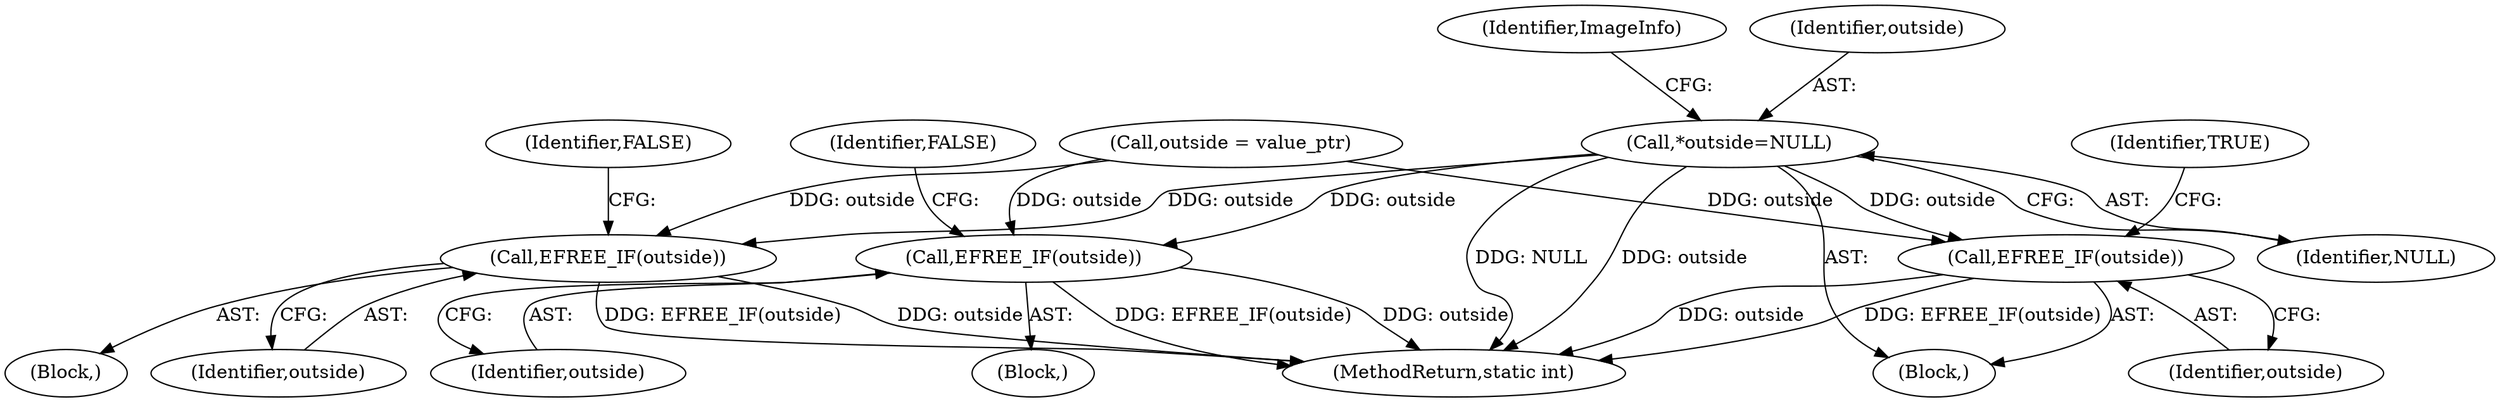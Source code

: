 digraph "0_php_082aecfc3a753ad03be82cf14f03ac065723ec92_0@pointer" {
"1000150" [label="(Call,*outside=NULL)"];
"1000375" [label="(Call,EFREE_IF(outside))"];
"1000398" [label="(Call,EFREE_IF(outside))"];
"1000793" [label="(Call,EFREE_IF(outside))"];
"1000374" [label="(Block,)"];
"1000152" [label="(Identifier,NULL)"];
"1000338" [label="(Call,outside = value_ptr)"];
"1000399" [label="(Identifier,outside)"];
"1000376" [label="(Identifier,outside)"];
"1000375" [label="(Call,EFREE_IF(outside))"];
"1000398" [label="(Call,EFREE_IF(outside))"];
"1000164" [label="(Identifier,ImageInfo)"];
"1000378" [label="(Identifier,FALSE)"];
"1000401" [label="(Identifier,FALSE)"];
"1000794" [label="(Identifier,outside)"];
"1000796" [label="(Identifier,TRUE)"];
"1000150" [label="(Call,*outside=NULL)"];
"1000141" [label="(Block,)"];
"1000151" [label="(Identifier,outside)"];
"1000797" [label="(MethodReturn,static int)"];
"1000793" [label="(Call,EFREE_IF(outside))"];
"1000397" [label="(Block,)"];
"1000150" -> "1000141"  [label="AST: "];
"1000150" -> "1000152"  [label="CFG: "];
"1000151" -> "1000150"  [label="AST: "];
"1000152" -> "1000150"  [label="AST: "];
"1000164" -> "1000150"  [label="CFG: "];
"1000150" -> "1000797"  [label="DDG: outside"];
"1000150" -> "1000797"  [label="DDG: NULL"];
"1000150" -> "1000375"  [label="DDG: outside"];
"1000150" -> "1000398"  [label="DDG: outside"];
"1000150" -> "1000793"  [label="DDG: outside"];
"1000375" -> "1000374"  [label="AST: "];
"1000375" -> "1000376"  [label="CFG: "];
"1000376" -> "1000375"  [label="AST: "];
"1000378" -> "1000375"  [label="CFG: "];
"1000375" -> "1000797"  [label="DDG: outside"];
"1000375" -> "1000797"  [label="DDG: EFREE_IF(outside)"];
"1000338" -> "1000375"  [label="DDG: outside"];
"1000398" -> "1000397"  [label="AST: "];
"1000398" -> "1000399"  [label="CFG: "];
"1000399" -> "1000398"  [label="AST: "];
"1000401" -> "1000398"  [label="CFG: "];
"1000398" -> "1000797"  [label="DDG: EFREE_IF(outside)"];
"1000398" -> "1000797"  [label="DDG: outside"];
"1000338" -> "1000398"  [label="DDG: outside"];
"1000793" -> "1000141"  [label="AST: "];
"1000793" -> "1000794"  [label="CFG: "];
"1000794" -> "1000793"  [label="AST: "];
"1000796" -> "1000793"  [label="CFG: "];
"1000793" -> "1000797"  [label="DDG: EFREE_IF(outside)"];
"1000793" -> "1000797"  [label="DDG: outside"];
"1000338" -> "1000793"  [label="DDG: outside"];
}
